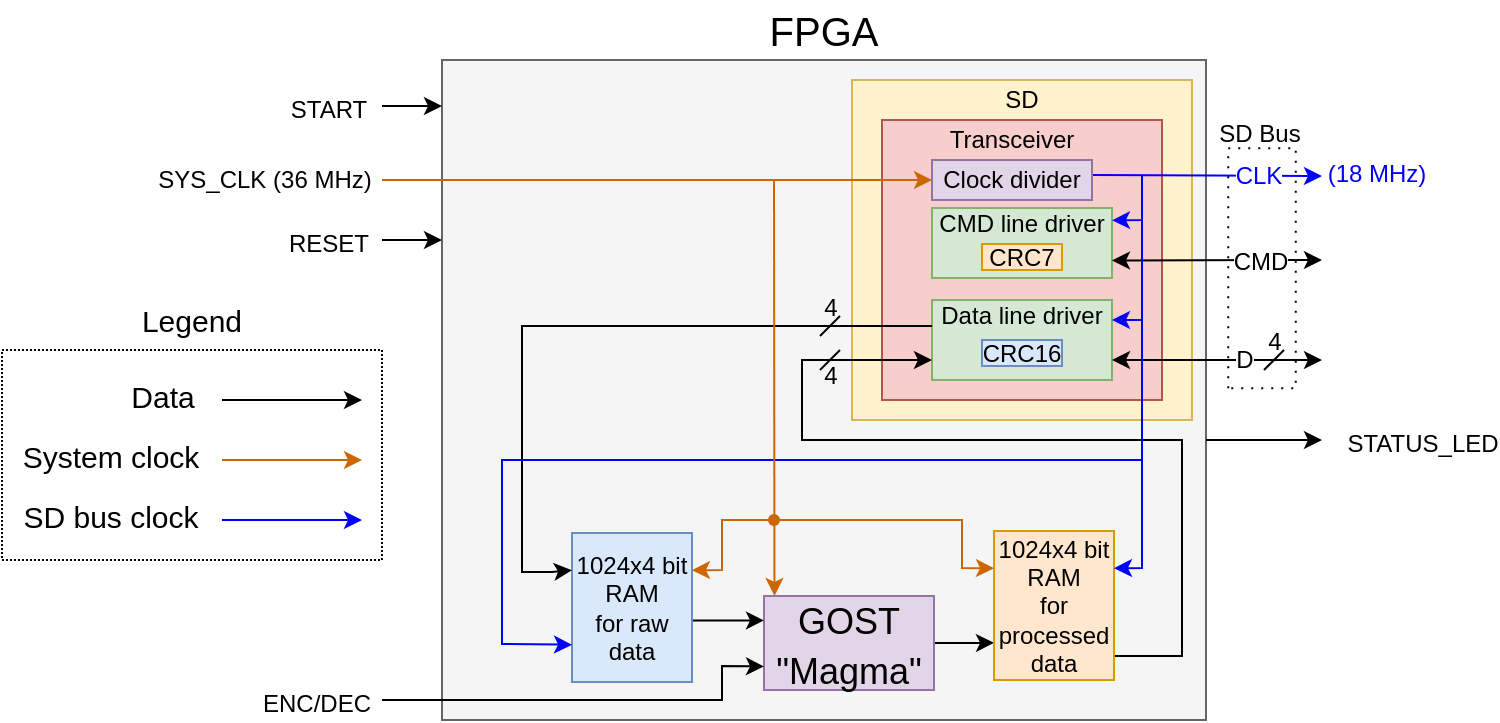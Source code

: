 <mxfile version="20.2.3" type="device"><diagram id="fO9pJ9hmjl-DQnfwtDK7" name="Страница 1"><mxGraphModel dx="1117" dy="770" grid="1" gridSize="10" guides="1" tooltips="1" connect="1" arrows="1" fold="1" page="1" pageScale="1" pageWidth="1169" pageHeight="827" math="0" shadow="0"><root><mxCell id="0"/><mxCell id="1" parent="0"/><mxCell id="Mi2QPTecenGMzwWXknVR-1" value="" style="rounded=0;whiteSpace=wrap;html=1;dashed=1;dashPattern=1 1;fillColor=none;" parent="1" vertex="1"><mxGeometry x="280" y="485" width="190" height="105" as="geometry"/></mxCell><mxCell id="jrg6wG_ZJggIZM6MNThn-66" value="" style="rounded=0;whiteSpace=wrap;html=1;labelBackgroundColor=none;fontSize=12;fillColor=#f5f5f5;fontColor=#333333;strokeColor=#666666;" parent="1" vertex="1"><mxGeometry x="500" y="340" width="382" height="330" as="geometry"/></mxCell><mxCell id="jrg6wG_ZJggIZM6MNThn-37" value="" style="rounded=0;whiteSpace=wrap;html=1;labelBackgroundColor=none;fontSize=12;fillColor=#fff2cc;strokeColor=#d6b656;" parent="1" vertex="1"><mxGeometry x="705" y="350" width="170" height="170" as="geometry"/></mxCell><mxCell id="MUZ3oyCXK2iOoQsuqwkt-2" value="&lt;font style=&quot;font-size: 20px;&quot;&gt;FPGA&lt;/font&gt;" style="text;html=1;strokeColor=none;fillColor=none;align=center;verticalAlign=middle;whiteSpace=wrap;rounded=0;" parent="1" vertex="1"><mxGeometry x="661" y="310" width="60" height="30" as="geometry"/></mxCell><mxCell id="jrg6wG_ZJggIZM6MNThn-79" style="edgeStyle=orthogonalEdgeStyle;rounded=0;orthogonalLoop=1;jettySize=auto;html=1;entryX=0;entryY=0.75;entryDx=0;entryDy=0;fontSize=12;startArrow=none;startFill=0;endArrow=classic;endFill=1;" parent="1" source="jrg6wG_ZJggIZM6MNThn-1" target="jrg6wG_ZJggIZM6MNThn-65" edge="1"><mxGeometry relative="1" as="geometry"/></mxCell><mxCell id="jrg6wG_ZJggIZM6MNThn-1" value="&lt;font style=&quot;font-size: 18px;&quot;&gt;GOST &quot;Magma&quot;&lt;/font&gt;" style="rounded=0;whiteSpace=wrap;html=1;fontSize=20;fillColor=#e1d5e7;strokeColor=#9673a6;" parent="1" vertex="1"><mxGeometry x="661" y="608" width="85" height="47" as="geometry"/></mxCell><mxCell id="jrg6wG_ZJggIZM6MNThn-23" value="Transceiver" style="text;html=1;strokeColor=none;fillColor=none;align=center;verticalAlign=middle;whiteSpace=wrap;rounded=0;labelBackgroundColor=none;fontSize=12;" parent="1" vertex="1"><mxGeometry x="690" y="370" width="170" height="20" as="geometry"/></mxCell><mxCell id="jrg6wG_ZJggIZM6MNThn-27" value="SD" style="text;html=1;strokeColor=none;fillColor=none;align=center;verticalAlign=middle;whiteSpace=wrap;rounded=0;labelBackgroundColor=none;fontSize=12;" parent="1" vertex="1"><mxGeometry x="705" y="350" width="170" height="20" as="geometry"/></mxCell><mxCell id="jrg6wG_ZJggIZM6MNThn-34" value="" style="group" parent="1" vertex="1" connectable="0"><mxGeometry x="750" y="440" width="90" height="20" as="geometry"/></mxCell><mxCell id="jrg6wG_ZJggIZM6MNThn-24" value="" style="rounded=0;whiteSpace=wrap;html=1;labelBackgroundColor=default;fontSize=12;fillColor=#d5e8d4;strokeColor=#82b366;" parent="jrg6wG_ZJggIZM6MNThn-34" vertex="1"><mxGeometry width="90" height="20" as="geometry"/></mxCell><mxCell id="jrg6wG_ZJggIZM6MNThn-29" value="Data line driver" style="text;html=1;strokeColor=none;fillColor=none;align=center;verticalAlign=middle;whiteSpace=wrap;rounded=0;labelBackgroundColor=none;fontSize=12;" parent="jrg6wG_ZJggIZM6MNThn-34" vertex="1"><mxGeometry y="2" width="90" height="15" as="geometry"/></mxCell><mxCell id="jrg6wG_ZJggIZM6MNThn-36" value="" style="group" parent="1" vertex="1" connectable="0"><mxGeometry x="750" y="415" width="90" height="20" as="geometry"/></mxCell><mxCell id="jrg6wG_ZJggIZM6MNThn-25" value="" style="rounded=0;whiteSpace=wrap;html=1;labelBackgroundColor=default;fontSize=12;fillColor=#d5e8d4;strokeColor=#82b366;" parent="jrg6wG_ZJggIZM6MNThn-36" vertex="1"><mxGeometry width="90" height="20" as="geometry"/></mxCell><mxCell id="jrg6wG_ZJggIZM6MNThn-28" value="CMD line driver" style="text;html=1;strokeColor=none;fillColor=none;align=center;verticalAlign=middle;whiteSpace=wrap;rounded=0;labelBackgroundColor=none;fontSize=12;" parent="jrg6wG_ZJggIZM6MNThn-36" vertex="1"><mxGeometry y="3" width="90" height="15" as="geometry"/></mxCell><mxCell id="jrg6wG_ZJggIZM6MNThn-38" value="" style="rounded=0;whiteSpace=wrap;html=1;labelBackgroundColor=none;fontSize=12;fillColor=#f8cecc;strokeColor=#b85450;" parent="1" vertex="1"><mxGeometry x="720" y="370" width="140" height="140" as="geometry"/></mxCell><mxCell id="jrg6wG_ZJggIZM6MNThn-39" value="Transceiver" style="text;html=1;strokeColor=none;fillColor=none;align=center;verticalAlign=middle;whiteSpace=wrap;rounded=0;labelBackgroundColor=none;fontSize=12;" parent="1" vertex="1"><mxGeometry x="720" y="370" width="130" height="20" as="geometry"/></mxCell><mxCell id="jrg6wG_ZJggIZM6MNThn-44" value="" style="group" parent="1" vertex="1" connectable="0"><mxGeometry x="745" y="460" width="145" height="98" as="geometry"/></mxCell><mxCell id="jrg6wG_ZJggIZM6MNThn-45" value="" style="rounded=0;whiteSpace=wrap;html=1;labelBackgroundColor=default;fontSize=12;fillColor=#d5e8d4;strokeColor=#82b366;" parent="jrg6wG_ZJggIZM6MNThn-44" vertex="1"><mxGeometry width="90" height="40" as="geometry"/></mxCell><mxCell id="jrg6wG_ZJggIZM6MNThn-46" value="Data line driver" style="text;html=1;strokeColor=none;fillColor=none;align=center;verticalAlign=middle;whiteSpace=wrap;rounded=0;labelBackgroundColor=none;fontSize=12;" parent="jrg6wG_ZJggIZM6MNThn-44" vertex="1"><mxGeometry y="3" width="90" height="10" as="geometry"/></mxCell><mxCell id="jrg6wG_ZJggIZM6MNThn-57" value="CRC16" style="rounded=0;whiteSpace=wrap;html=1;labelBackgroundColor=none;fontSize=12;fillColor=#dae8fc;strokeColor=#6c8ebf;" parent="jrg6wG_ZJggIZM6MNThn-44" vertex="1"><mxGeometry x="25" y="20" width="40" height="13" as="geometry"/></mxCell><mxCell id="jrg6wG_ZJggIZM6MNThn-47" value="" style="group" parent="1" vertex="1" connectable="0"><mxGeometry x="745" y="414" width="95" height="107.5" as="geometry"/></mxCell><mxCell id="jrg6wG_ZJggIZM6MNThn-48" value="" style="rounded=0;whiteSpace=wrap;html=1;labelBackgroundColor=default;fontSize=12;fillColor=#d5e8d4;strokeColor=#82b366;" parent="jrg6wG_ZJggIZM6MNThn-47" vertex="1"><mxGeometry width="90" height="35" as="geometry"/></mxCell><mxCell id="jrg6wG_ZJggIZM6MNThn-49" value="CMD line driver" style="text;html=1;strokeColor=none;fillColor=none;align=center;verticalAlign=middle;whiteSpace=wrap;rounded=0;labelBackgroundColor=none;fontSize=12;" parent="jrg6wG_ZJggIZM6MNThn-47" vertex="1"><mxGeometry y="3" width="90" height="10" as="geometry"/></mxCell><mxCell id="jrg6wG_ZJggIZM6MNThn-41" value="CRC7" style="rounded=0;whiteSpace=wrap;html=1;labelBackgroundColor=none;fontSize=12;fillColor=#ffe6cc;strokeColor=#d79b00;" parent="jrg6wG_ZJggIZM6MNThn-47" vertex="1"><mxGeometry x="25" y="18" width="40" height="13" as="geometry"/></mxCell><mxCell id="jrg6wG_ZJggIZM6MNThn-10" value="" style="endArrow=classic;startArrow=classic;html=1;rounded=0;fontSize=20;exitX=1;exitY=0.75;exitDx=0;exitDy=0;endFill=1;startFill=1;" parent="1" source="jrg6wG_ZJggIZM6MNThn-45" edge="1"><mxGeometry width="50" height="50" relative="1" as="geometry"><mxPoint x="835" y="455.5" as="sourcePoint"/><mxPoint x="940" y="490" as="targetPoint"/></mxGeometry></mxCell><mxCell id="jrg6wG_ZJggIZM6MNThn-19" value="&lt;font style=&quot;font-size: 12px;&quot;&gt;D&lt;/font&gt;" style="edgeLabel;html=1;align=center;verticalAlign=middle;resizable=0;points=[];fontSize=12;" parent="jrg6wG_ZJggIZM6MNThn-10" vertex="1" connectable="0"><mxGeometry x="-0.067" relative="1" as="geometry"><mxPoint x="17" as="offset"/></mxGeometry></mxCell><mxCell id="jrg6wG_ZJggIZM6MNThn-14" value="" style="endArrow=classic;startArrow=classic;html=1;rounded=0;fontSize=20;exitX=1;exitY=0.75;exitDx=0;exitDy=0;startFill=1;endFill=1;" parent="1" source="jrg6wG_ZJggIZM6MNThn-48" edge="1"><mxGeometry width="50" height="50" relative="1" as="geometry"><mxPoint x="835" y="430.5" as="sourcePoint"/><mxPoint x="940" y="440" as="targetPoint"/></mxGeometry></mxCell><mxCell id="jrg6wG_ZJggIZM6MNThn-17" value="CMD" style="edgeLabel;html=1;align=center;verticalAlign=middle;resizable=0;points=[];fontSize=12;labelBackgroundColor=default;" parent="jrg6wG_ZJggIZM6MNThn-14" vertex="1" connectable="0"><mxGeometry x="0.83" y="2" relative="1" as="geometry"><mxPoint x="-22" y="3" as="offset"/></mxGeometry></mxCell><mxCell id="jrg6wG_ZJggIZM6MNThn-15" value="" style="endArrow=classic;startArrow=none;html=1;rounded=0;fontSize=20;startFill=0;endFill=1;strokeColor=#0000FF;" parent="1" edge="1"><mxGeometry width="50" height="50" relative="1" as="geometry"><mxPoint x="825" y="397.5" as="sourcePoint"/><mxPoint x="940" y="398" as="targetPoint"/></mxGeometry></mxCell><mxCell id="jrg6wG_ZJggIZM6MNThn-18" value="&lt;font color=&quot;#0000ff&quot;&gt;CLK&lt;/font&gt;" style="edgeLabel;html=1;align=center;verticalAlign=middle;resizable=0;points=[];fontSize=12;labelBackgroundColor=default;" parent="jrg6wG_ZJggIZM6MNThn-15" vertex="1" connectable="0"><mxGeometry x="-0.062" y="1" relative="1" as="geometry"><mxPoint x="29" y="1" as="offset"/></mxGeometry></mxCell><mxCell id="jrg6wG_ZJggIZM6MNThn-87" value="&lt;font color=&quot;#0000ff&quot;&gt;(18 MHz)&lt;/font&gt;" style="edgeLabel;html=1;align=center;verticalAlign=middle;resizable=0;points=[];fontSize=12;" parent="jrg6wG_ZJggIZM6MNThn-15" vertex="1" connectable="0"><mxGeometry x="0.86" y="1" relative="1" as="geometry"><mxPoint x="35" as="offset"/></mxGeometry></mxCell><mxCell id="jrg6wG_ZJggIZM6MNThn-20" value="" style="endArrow=none;html=1;rounded=0;fontSize=12;" parent="1" edge="1"><mxGeometry width="50" height="50" relative="1" as="geometry"><mxPoint x="911" y="495" as="sourcePoint"/><mxPoint x="921" y="485" as="targetPoint"/></mxGeometry></mxCell><mxCell id="jrg6wG_ZJggIZM6MNThn-21" value="4" style="edgeLabel;html=1;align=center;verticalAlign=middle;resizable=0;points=[];fontSize=12;labelBackgroundColor=none;" parent="jrg6wG_ZJggIZM6MNThn-20" vertex="1" connectable="0"><mxGeometry x="-0.558" relative="1" as="geometry"><mxPoint x="3" y="-12" as="offset"/></mxGeometry></mxCell><mxCell id="jrg6wG_ZJggIZM6MNThn-50" value="Clock divider" style="rounded=0;whiteSpace=wrap;html=1;labelBackgroundColor=none;fontSize=12;fillColor=#e1d5e7;strokeColor=#9673a6;" parent="1" vertex="1"><mxGeometry x="745" y="390" width="80" height="20" as="geometry"/></mxCell><mxCell id="jrg6wG_ZJggIZM6MNThn-52" value="" style="endArrow=classic;html=1;rounded=0;fontSize=12;entryX=1;entryY=0.25;entryDx=0;entryDy=0;endFill=1;strokeColor=#0000FF;" parent="1" target="jrg6wG_ZJggIZM6MNThn-45" edge="1"><mxGeometry width="50" height="50" relative="1" as="geometry"><mxPoint x="850" y="416" as="sourcePoint"/><mxPoint x="840" y="446" as="targetPoint"/><Array as="points"><mxPoint x="850" y="470"/></Array></mxGeometry></mxCell><mxCell id="jrg6wG_ZJggIZM6MNThn-61" value="" style="endArrow=classic;html=1;rounded=0;fontSize=12;entryX=0;entryY=0.5;entryDx=0;entryDy=0;strokeColor=#CC6600;" parent="1" target="jrg6wG_ZJggIZM6MNThn-50" edge="1"><mxGeometry width="50" height="50" relative="1" as="geometry"><mxPoint x="470" y="400" as="sourcePoint"/><mxPoint x="610" y="420" as="targetPoint"/></mxGeometry></mxCell><mxCell id="jrg6wG_ZJggIZM6MNThn-62" value="SYS_CLK (36 MHz)" style="edgeLabel;html=1;align=center;verticalAlign=middle;resizable=0;points=[];fontSize=12;" parent="jrg6wG_ZJggIZM6MNThn-61" vertex="1" connectable="0"><mxGeometry x="-0.929" y="-1" relative="1" as="geometry"><mxPoint x="-69" y="-1" as="offset"/></mxGeometry></mxCell><mxCell id="jrg6wG_ZJggIZM6MNThn-86" style="edgeStyle=orthogonalEdgeStyle;rounded=0;orthogonalLoop=1;jettySize=auto;html=1;entryX=0;entryY=0.75;entryDx=0;entryDy=0;fontSize=12;startArrow=none;startFill=0;endArrow=classic;endFill=1;exitX=1;exitY=0.75;exitDx=0;exitDy=0;" parent="1" source="jrg6wG_ZJggIZM6MNThn-65" target="jrg6wG_ZJggIZM6MNThn-45" edge="1"><mxGeometry relative="1" as="geometry"><Array as="points"><mxPoint x="836" y="638"/><mxPoint x="870" y="638"/><mxPoint x="870" y="530"/><mxPoint x="680" y="530"/><mxPoint x="680" y="490"/></Array></mxGeometry></mxCell><mxCell id="jrg6wG_ZJggIZM6MNThn-65" value="1024x4 bit RAM&lt;br&gt;for processed data" style="rounded=0;whiteSpace=wrap;html=1;labelBackgroundColor=none;fontSize=12;fillColor=#ffe6cc;strokeColor=#d79b00;" parent="1" vertex="1"><mxGeometry x="776" y="575.5" width="60" height="74.5" as="geometry"/></mxCell><mxCell id="jrg6wG_ZJggIZM6MNThn-78" style="edgeStyle=orthogonalEdgeStyle;rounded=0;orthogonalLoop=1;jettySize=auto;html=1;entryX=0;entryY=0.25;entryDx=0;entryDy=0;fontSize=12;startArrow=none;startFill=0;endArrow=classic;endFill=1;exitX=0.995;exitY=0.587;exitDx=0;exitDy=0;exitPerimeter=0;" parent="1" source="jrg6wG_ZJggIZM6MNThn-69" target="jrg6wG_ZJggIZM6MNThn-1" edge="1"><mxGeometry relative="1" as="geometry"><Array as="points"/></mxGeometry></mxCell><mxCell id="jrg6wG_ZJggIZM6MNThn-69" value="1024x4 bit RAM&lt;br&gt;for raw data" style="rounded=0;whiteSpace=wrap;html=1;labelBackgroundColor=none;fontSize=12;fillColor=#dae8fc;strokeColor=#6c8ebf;" parent="1" vertex="1"><mxGeometry x="565" y="576.5" width="60" height="74.5" as="geometry"/></mxCell><mxCell id="jrg6wG_ZJggIZM6MNThn-74" style="edgeStyle=orthogonalEdgeStyle;rounded=0;orthogonalLoop=1;jettySize=auto;html=1;entryX=0;entryY=0.25;entryDx=0;entryDy=0;fontSize=12;startArrow=none;startFill=0;endArrow=classic;endFill=1;" parent="1" target="jrg6wG_ZJggIZM6MNThn-69" edge="1"><mxGeometry relative="1" as="geometry"><mxPoint x="745" y="473.021" as="sourcePoint"/><mxPoint x="555" y="589.25" as="targetPoint"/><Array as="points"><mxPoint x="540" y="473"/><mxPoint x="540" y="596"/><mxPoint x="555" y="596"/></Array></mxGeometry></mxCell><mxCell id="jrg6wG_ZJggIZM6MNThn-75" value="" style="endArrow=none;html=1;rounded=0;fontSize=12;" parent="1" edge="1"><mxGeometry width="50" height="50" relative="1" as="geometry"><mxPoint x="689" y="478" as="sourcePoint"/><mxPoint x="699" y="468" as="targetPoint"/></mxGeometry></mxCell><mxCell id="jrg6wG_ZJggIZM6MNThn-76" value="4" style="edgeLabel;html=1;align=center;verticalAlign=middle;resizable=0;points=[];fontSize=12;labelBackgroundColor=none;" parent="jrg6wG_ZJggIZM6MNThn-75" vertex="1" connectable="0"><mxGeometry x="-0.558" relative="1" as="geometry"><mxPoint x="3" y="-12" as="offset"/></mxGeometry></mxCell><mxCell id="jrg6wG_ZJggIZM6MNThn-77" value="" style="endArrow=classic;html=1;rounded=0;fontSize=12;entryX=0;entryY=0.75;entryDx=0;entryDy=0;strokeColor=#0000FF;" parent="1" target="jrg6wG_ZJggIZM6MNThn-69" edge="1"><mxGeometry width="50" height="50" relative="1" as="geometry"><mxPoint x="850" y="470" as="sourcePoint"/><mxPoint x="640" y="420" as="targetPoint"/><Array as="points"><mxPoint x="850" y="540"/><mxPoint x="530" y="540"/><mxPoint x="530" y="632"/></Array></mxGeometry></mxCell><mxCell id="jrg6wG_ZJggIZM6MNThn-80" value="" style="endArrow=classic;html=1;rounded=0;fontSize=12;entryX=0.25;entryY=0;entryDx=0;entryDy=0;strokeColor=#CC6600;" parent="1" edge="1"><mxGeometry width="50" height="50" relative="1" as="geometry"><mxPoint x="666" y="400" as="sourcePoint"/><mxPoint x="666.25" y="608.0" as="targetPoint"/></mxGeometry></mxCell><mxCell id="jrg6wG_ZJggIZM6MNThn-81" value="" style="endArrow=classic;html=1;rounded=0;fontSize=12;entryX=0;entryY=0.25;entryDx=0;entryDy=0;strokeColor=#CC6600;" parent="1" target="jrg6wG_ZJggIZM6MNThn-65" edge="1"><mxGeometry width="50" height="50" relative="1" as="geometry"><mxPoint x="670" y="570" as="sourcePoint"/><mxPoint x="630" y="480" as="targetPoint"/><Array as="points"><mxPoint x="760" y="570"/><mxPoint x="760" y="594"/></Array></mxGeometry></mxCell><mxCell id="jrg6wG_ZJggIZM6MNThn-82" value="" style="rounded=0;whiteSpace=wrap;html=1;labelBackgroundColor=none;fontSize=12;rotation=-90;dashed=1;dashPattern=1 4;fillColor=none;" parent="1" vertex="1"><mxGeometry x="850" y="427.25" width="120" height="33.75" as="geometry"/></mxCell><mxCell id="jrg6wG_ZJggIZM6MNThn-83" value="SD Bus" style="text;html=1;strokeColor=none;fillColor=none;align=center;verticalAlign=middle;whiteSpace=wrap;rounded=0;dashed=1;dashPattern=1 4;labelBackgroundColor=none;fontSize=12;" parent="1" vertex="1"><mxGeometry x="885" y="372" width="48" height="10" as="geometry"/></mxCell><mxCell id="jrg6wG_ZJggIZM6MNThn-88" value="" style="endArrow=classic;html=1;rounded=0;fontSize=12;entryX=1;entryY=0.25;entryDx=0;entryDy=0;endFill=1;strokeColor=#0000FF;" parent="1" target="jrg6wG_ZJggIZM6MNThn-65" edge="1"><mxGeometry width="50" height="50" relative="1" as="geometry"><mxPoint x="850" y="540" as="sourcePoint"/><mxPoint x="930" y="617.75" as="targetPoint"/><Array as="points"><mxPoint x="850" y="594"/></Array></mxGeometry></mxCell><mxCell id="jrg6wG_ZJggIZM6MNThn-89" value="" style="endArrow=classic;html=1;rounded=0;fontSize=12;entryX=1;entryY=0.25;entryDx=0;entryDy=0;strokeColor=#CC6600;" parent="1" target="jrg6wG_ZJggIZM6MNThn-69" edge="1"><mxGeometry width="50" height="50" relative="1" as="geometry"><mxPoint x="670" y="570" as="sourcePoint"/><mxPoint x="586" y="626.25" as="targetPoint"/><Array as="points"><mxPoint x="640" y="570"/><mxPoint x="640" y="595"/></Array></mxGeometry></mxCell><mxCell id="jrg6wG_ZJggIZM6MNThn-91" value="" style="shape=waypoint;sketch=0;fillStyle=solid;size=6;pointerEvents=1;points=[];fillColor=none;resizable=0;rotatable=0;perimeter=centerPerimeter;snapToPoint=1;dashed=1;dashPattern=1 4;labelBackgroundColor=none;fontSize=12;fontColor=#0000FF;strokeColor=#CC6600;" parent="1" vertex="1"><mxGeometry x="646" y="550" width="40" height="40" as="geometry"/></mxCell><mxCell id="jrg6wG_ZJggIZM6MNThn-92" value="" style="endArrow=none;html=1;rounded=0;fontSize=12;" parent="1" edge="1"><mxGeometry width="50" height="50" relative="1" as="geometry"><mxPoint x="689" y="495" as="sourcePoint"/><mxPoint x="699" y="485" as="targetPoint"/></mxGeometry></mxCell><mxCell id="jrg6wG_ZJggIZM6MNThn-93" value="4" style="edgeLabel;html=1;align=center;verticalAlign=middle;resizable=0;points=[];fontSize=12;labelBackgroundColor=none;" parent="jrg6wG_ZJggIZM6MNThn-92" vertex="1" connectable="0"><mxGeometry x="-0.558" relative="1" as="geometry"><mxPoint x="3" y="5" as="offset"/></mxGeometry></mxCell><mxCell id="Mi2QPTecenGMzwWXknVR-2" value="&lt;span style=&quot;font-size: 15px;&quot;&gt;Legend&lt;/span&gt;" style="text;html=1;strokeColor=none;fillColor=none;align=center;verticalAlign=middle;whiteSpace=wrap;rounded=0;" parent="1" vertex="1"><mxGeometry x="280" y="455" width="190" height="30" as="geometry"/></mxCell><mxCell id="Mi2QPTecenGMzwWXknVR-3" value="" style="endArrow=classic;html=1;rounded=0;fontSize=15;" parent="1" edge="1"><mxGeometry width="50" height="50" relative="1" as="geometry"><mxPoint x="390" y="510" as="sourcePoint"/><mxPoint x="460" y="510" as="targetPoint"/></mxGeometry></mxCell><mxCell id="Mi2QPTecenGMzwWXknVR-4" value="Data" style="edgeLabel;html=1;align=center;verticalAlign=middle;resizable=0;points=[];fontSize=15;" parent="Mi2QPTecenGMzwWXknVR-3" vertex="1" connectable="0"><mxGeometry x="-0.572" y="-1" relative="1" as="geometry"><mxPoint x="-45" y="-3" as="offset"/></mxGeometry></mxCell><mxCell id="Mi2QPTecenGMzwWXknVR-5" value="" style="endArrow=classic;html=1;rounded=0;fontSize=15;strokeColor=#CC6600;" parent="1" edge="1"><mxGeometry width="50" height="50" relative="1" as="geometry"><mxPoint x="390" y="540" as="sourcePoint"/><mxPoint x="460" y="540" as="targetPoint"/></mxGeometry></mxCell><mxCell id="Mi2QPTecenGMzwWXknVR-6" value="System clock" style="edgeLabel;html=1;align=center;verticalAlign=middle;resizable=0;points=[];fontSize=15;" parent="Mi2QPTecenGMzwWXknVR-5" vertex="1" connectable="0"><mxGeometry x="-0.572" y="-1" relative="1" as="geometry"><mxPoint x="-71" y="-3" as="offset"/></mxGeometry></mxCell><mxCell id="Mi2QPTecenGMzwWXknVR-7" value="" style="endArrow=classic;html=1;rounded=0;fontSize=15;strokeColor=#0000FF;" parent="1" edge="1"><mxGeometry width="50" height="50" relative="1" as="geometry"><mxPoint x="390" y="570" as="sourcePoint"/><mxPoint x="460" y="570" as="targetPoint"/></mxGeometry></mxCell><mxCell id="Mi2QPTecenGMzwWXknVR-8" value="SD bus clock" style="edgeLabel;html=1;align=center;verticalAlign=middle;resizable=0;points=[];fontSize=15;" parent="Mi2QPTecenGMzwWXknVR-7" vertex="1" connectable="0"><mxGeometry x="-0.572" y="-1" relative="1" as="geometry"><mxPoint x="-71" y="-3" as="offset"/></mxGeometry></mxCell><mxCell id="Mi2QPTecenGMzwWXknVR-9" value="" style="endArrow=classic;html=1;rounded=0;fontSize=15;strokeColor=#000000;" parent="1" edge="1"><mxGeometry width="50" height="50" relative="1" as="geometry"><mxPoint x="470" y="363" as="sourcePoint"/><mxPoint x="500" y="363" as="targetPoint"/></mxGeometry></mxCell><mxCell id="Mi2QPTecenGMzwWXknVR-10" value="&lt;font style=&quot;font-size: 12px;&quot;&gt;START&lt;/font&gt;" style="edgeLabel;html=1;align=center;verticalAlign=middle;resizable=0;points=[];fontSize=15;" parent="Mi2QPTecenGMzwWXknVR-9" vertex="1" connectable="0"><mxGeometry x="-0.493" relative="1" as="geometry"><mxPoint x="-35" as="offset"/></mxGeometry></mxCell><mxCell id="Mi2QPTecenGMzwWXknVR-11" value="" style="endArrow=classic;html=1;rounded=0;fontSize=15;strokeColor=#000000;entryX=0;entryY=0.75;entryDx=0;entryDy=0;" parent="1" target="jrg6wG_ZJggIZM6MNThn-1" edge="1"><mxGeometry width="50" height="50" relative="1" as="geometry"><mxPoint x="470" y="660" as="sourcePoint"/><mxPoint x="500" y="655" as="targetPoint"/><Array as="points"><mxPoint x="640" y="660"/><mxPoint x="640" y="643"/></Array></mxGeometry></mxCell><mxCell id="Mi2QPTecenGMzwWXknVR-12" value="&lt;font style=&quot;font-size: 12px;&quot;&gt;ENC/DEC&lt;/font&gt;" style="edgeLabel;html=1;align=center;verticalAlign=middle;resizable=0;points=[];fontSize=15;" parent="Mi2QPTecenGMzwWXknVR-11" vertex="1" connectable="0"><mxGeometry x="-0.493" relative="1" as="geometry"><mxPoint x="-86" as="offset"/></mxGeometry></mxCell><mxCell id="Mi2QPTecenGMzwWXknVR-13" value="" style="endArrow=classic;html=1;rounded=0;fontSize=15;" parent="1" edge="1"><mxGeometry width="50" height="50" relative="1" as="geometry"><mxPoint x="882" y="530" as="sourcePoint"/><mxPoint x="940" y="530" as="targetPoint"/></mxGeometry></mxCell><mxCell id="Mi2QPTecenGMzwWXknVR-14" value="&lt;span style=&quot;font-size: 12px;&quot;&gt;STATUS_LED&lt;/span&gt;" style="edgeLabel;html=1;align=center;verticalAlign=middle;resizable=0;points=[];fontSize=15;" parent="Mi2QPTecenGMzwWXknVR-13" vertex="1" connectable="0"><mxGeometry x="-0.572" y="-1" relative="1" as="geometry"><mxPoint x="95" y="-1" as="offset"/></mxGeometry></mxCell><mxCell id="Mi2QPTecenGMzwWXknVR-15" value="" style="endArrow=classic;html=1;rounded=0;fontSize=15;strokeColor=#000000;" parent="1" edge="1"><mxGeometry width="50" height="50" relative="1" as="geometry"><mxPoint x="470" y="430" as="sourcePoint"/><mxPoint x="500" y="430" as="targetPoint"/></mxGeometry></mxCell><mxCell id="Mi2QPTecenGMzwWXknVR-16" value="&lt;span style=&quot;font-size: 12px;&quot;&gt;RESET&lt;/span&gt;" style="edgeLabel;html=1;align=center;verticalAlign=middle;resizable=0;points=[];fontSize=15;" parent="Mi2QPTecenGMzwWXknVR-15" vertex="1" connectable="0"><mxGeometry x="-0.493" relative="1" as="geometry"><mxPoint x="-35" as="offset"/></mxGeometry></mxCell><mxCell id="wFC4hlJqGddT1qzQNUlJ-1" value="" style="endArrow=classic;html=1;rounded=0;fontSize=12;entryX=1;entryY=0.316;entryDx=0;entryDy=0;endFill=1;strokeColor=#0000FF;entryPerimeter=0;" edge="1" parent="1" target="jrg6wG_ZJggIZM6MNThn-49"><mxGeometry width="50" height="50" relative="1" as="geometry"><mxPoint x="850" y="398" as="sourcePoint"/><mxPoint x="835" y="420.75" as="targetPoint"/><Array as="points"><mxPoint x="850" y="420"/></Array></mxGeometry></mxCell></root></mxGraphModel></diagram></mxfile>